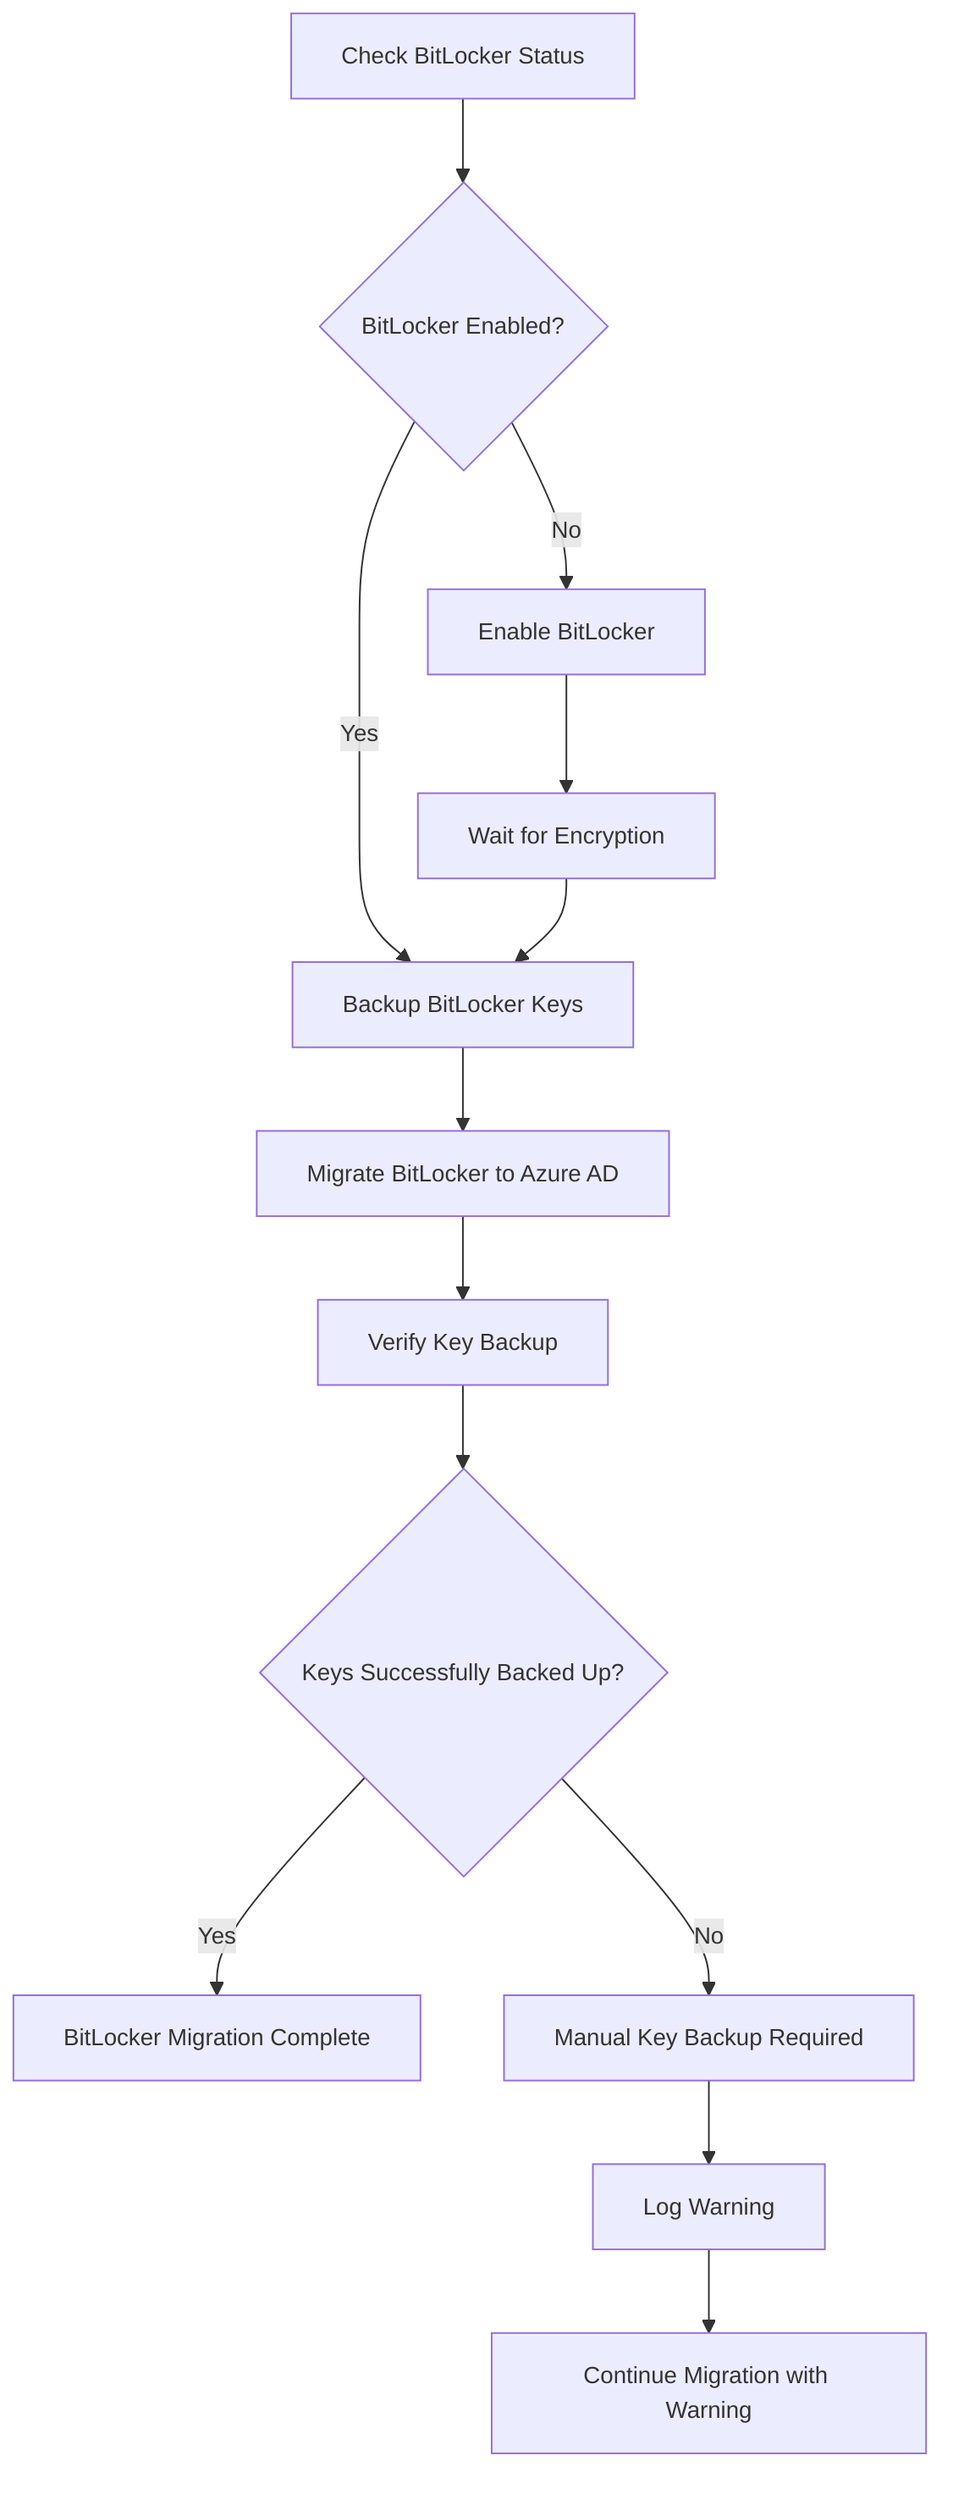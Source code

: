 %%{init: {'theme': 'default', 'themeVariables': { 'primaryColor': '#007acc', 'fontSize': '14px'}}}%%
flowchart TD
A[Check BitLocker Status] --> B{BitLocker Enabled?}
B -->|Yes| C[Backup BitLocker Keys]
B -->|No| D[Enable BitLocker]
D --> E[Wait for Encryption]
E --> C
C --> F[Migrate BitLocker to Azure AD]
F --> G[Verify Key Backup]
G --> H{Keys Successfully Backed Up?}
H -->|Yes| I[BitLocker Migration Complete]
H -->|No| J[Manual Key Backup Required]
J --> K[Log Warning]
K --> L[Continue Migration with Warning]